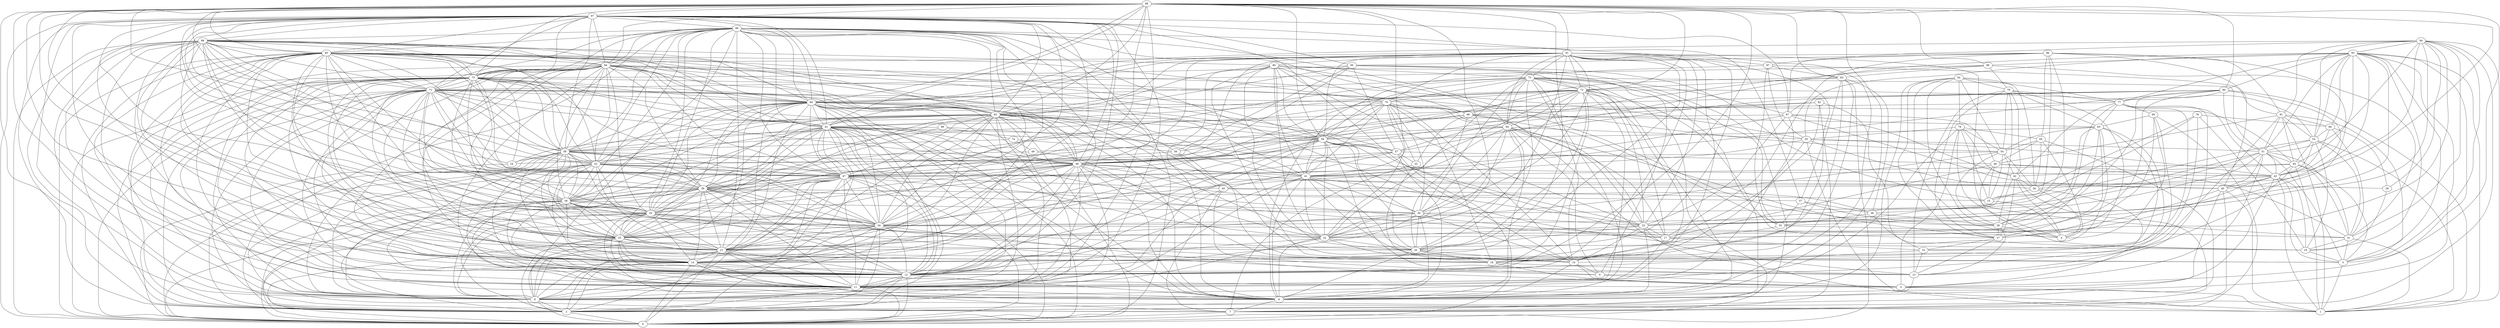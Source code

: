digraph "sensornet-topology" {
label = "";
rankdir="BT";"0"->"2" [arrowhead = "both"] 
"0"->"7" [arrowhead = "both"] 
"0"->"8" [arrowhead = "both"] 
"0"->"11" [arrowhead = "both"] 
"0"->"12" [arrowhead = "both"] 
"0"->"14" [arrowhead = "both"] 
"0"->"21" [arrowhead = "both"] 
"0"->"25" [arrowhead = "both"] 
"0"->"35" [arrowhead = "both"] 
"0"->"38" [arrowhead = "both"] 
"0"->"39" [arrowhead = "both"] 
"0"->"47" [arrowhead = "both"] 
"0"->"52" [arrowhead = "both"] 
"0"->"57" [arrowhead = "both"] 
"0"->"58" [arrowhead = "both"] 
"0"->"61" [arrowhead = "both"] 
"0"->"62" [arrowhead = "both"] 
"0"->"64" [arrowhead = "both"] 
"0"->"71" [arrowhead = "both"] 
"0"->"73" [arrowhead = "both"] 
"0"->"75" [arrowhead = "both"] 
"0"->"83" [arrowhead = "both"] 
"0"->"85" [arrowhead = "both"] 
"0"->"88" [arrowhead = "both"] 
"0"->"89" [arrowhead = "both"] 
"0"->"97" [arrowhead = "both"] 
"1"->"3" [arrowhead = "both"] 
"1"->"5" [arrowhead = "both"] 
"1"->"8" [arrowhead = "both"] 
"1"->"23" [arrowhead = "both"] 
"1"->"31" [arrowhead = "both"] 
"1"->"40" [arrowhead = "both"] 
"1"->"43" [arrowhead = "both"] 
"1"->"44" [arrowhead = "both"] 
"1"->"53" [arrowhead = "both"] 
"1"->"55" [arrowhead = "both"] 
"1"->"81" [arrowhead = "both"] 
"1"->"90" [arrowhead = "both"] 
"1"->"93" [arrowhead = "both"] 
"1"->"94" [arrowhead = "both"] 
"2"->"8" [arrowhead = "both"] 
"2"->"11" [arrowhead = "both"] 
"2"->"12" [arrowhead = "both"] 
"2"->"14" [arrowhead = "both"] 
"2"->"21" [arrowhead = "both"] 
"2"->"25" [arrowhead = "both"] 
"2"->"34" [arrowhead = "both"] 
"2"->"35" [arrowhead = "both"] 
"2"->"38" [arrowhead = "both"] 
"2"->"39" [arrowhead = "both"] 
"2"->"40" [arrowhead = "both"] 
"2"->"47" [arrowhead = "both"] 
"2"->"58" [arrowhead = "both"] 
"2"->"61" [arrowhead = "both"] 
"2"->"62" [arrowhead = "both"] 
"2"->"64" [arrowhead = "both"] 
"2"->"65" [arrowhead = "both"] 
"2"->"71" [arrowhead = "both"] 
"2"->"72" [arrowhead = "both"] 
"2"->"75" [arrowhead = "both"] 
"2"->"84" [arrowhead = "both"] 
"2"->"85" [arrowhead = "both"] 
"2"->"88" [arrowhead = "both"] 
"2"->"89" [arrowhead = "both"] 
"2"->"97" [arrowhead = "both"] 
"3"->"19" [arrowhead = "both"] 
"3"->"31" [arrowhead = "both"] 
"3"->"43" [arrowhead = "both"] 
"3"->"44" [arrowhead = "both"] 
"3"->"51" [arrowhead = "both"] 
"3"->"64" [arrowhead = "both"] 
"3"->"81" [arrowhead = "both"] 
"3"->"85" [arrowhead = "both"] 
"3"->"93" [arrowhead = "both"] 
"3"->"94" [arrowhead = "both"] 
"3"->"98" [arrowhead = "both"] 
"4"->"15" [arrowhead = "both"] 
"4"->"26" [arrowhead = "both"] 
"4"->"29" [arrowhead = "both"] 
"4"->"34" [arrowhead = "both"] 
"4"->"42" [arrowhead = "both"] 
"4"->"65" [arrowhead = "both"] 
"4"->"66" [arrowhead = "both"] 
"4"->"76" [arrowhead = "both"] 
"4"->"79" [arrowhead = "both"] 
"4"->"92" [arrowhead = "both"] 
"5"->"6" [arrowhead = "both"] 
"5"->"10" [arrowhead = "both"] 
"5"->"18" [arrowhead = "both"] 
"5"->"26" [arrowhead = "both"] 
"5"->"34" [arrowhead = "both"] 
"5"->"43" [arrowhead = "both"] 
"5"->"51" [arrowhead = "both"] 
"5"->"76" [arrowhead = "both"] 
"5"->"84" [arrowhead = "both"] 
"5"->"93" [arrowhead = "both"] 
"6"->"10" [arrowhead = "both"] 
"6"->"38" [arrowhead = "both"] 
"6"->"45" [arrowhead = "both"] 
"6"->"60" [arrowhead = "both"] 
"6"->"81" [arrowhead = "both"] 
"6"->"95" [arrowhead = "both"] 
"7"->"9" [arrowhead = "both"] 
"7"->"21" [arrowhead = "both"] 
"7"->"32" [arrowhead = "both"] 
"7"->"42" [arrowhead = "both"] 
"7"->"45" [arrowhead = "both"] 
"7"->"58" [arrowhead = "both"] 
"7"->"66" [arrowhead = "both"] 
"7"->"71" [arrowhead = "both"] 
"7"->"82" [arrowhead = "both"] 
"7"->"94" [arrowhead = "both"] 
"7"->"95" [arrowhead = "both"] 
"8"->"11" [arrowhead = "both"] 
"8"->"12" [arrowhead = "both"] 
"8"->"14" [arrowhead = "both"] 
"8"->"21" [arrowhead = "both"] 
"8"->"24" [arrowhead = "both"] 
"8"->"25" [arrowhead = "both"] 
"8"->"34" [arrowhead = "both"] 
"8"->"35" [arrowhead = "both"] 
"8"->"38" [arrowhead = "both"] 
"8"->"39" [arrowhead = "both"] 
"8"->"47" [arrowhead = "both"] 
"8"->"48" [arrowhead = "both"] 
"8"->"52" [arrowhead = "both"] 
"8"->"61" [arrowhead = "both"] 
"8"->"62" [arrowhead = "both"] 
"8"->"64" [arrowhead = "both"] 
"8"->"71" [arrowhead = "both"] 
"8"->"75" [arrowhead = "both"] 
"8"->"76" [arrowhead = "both"] 
"8"->"84" [arrowhead = "both"] 
"8"->"85" [arrowhead = "both"] 
"8"->"88" [arrowhead = "both"] 
"8"->"89" [arrowhead = "both"] 
"8"->"93" [arrowhead = "both"] 
"8"->"97" [arrowhead = "both"] 
"8"->"98" [arrowhead = "both"] 
"9"->"10" [arrowhead = "both"] 
"9"->"11" [arrowhead = "both"] 
"9"->"12" [arrowhead = "both"] 
"9"->"13" [arrowhead = "both"] 
"9"->"14" [arrowhead = "both"] 
"9"->"20" [arrowhead = "both"] 
"9"->"22" [arrowhead = "both"] 
"9"->"23" [arrowhead = "both"] 
"9"->"30" [arrowhead = "both"] 
"9"->"35" [arrowhead = "both"] 
"9"->"40" [arrowhead = "both"] 
"9"->"41" [arrowhead = "both"] 
"9"->"48" [arrowhead = "both"] 
"9"->"57" [arrowhead = "both"] 
"9"->"60" [arrowhead = "both"] 
"9"->"61" [arrowhead = "both"] 
"9"->"62" [arrowhead = "both"] 
"9"->"64" [arrowhead = "both"] 
"9"->"70" [arrowhead = "both"] 
"9"->"72" [arrowhead = "both"] 
"9"->"73" [arrowhead = "both"] 
"9"->"80" [arrowhead = "both"] 
"9"->"85" [arrowhead = "both"] 
"9"->"91" [arrowhead = "both"] 
"9"->"92" [arrowhead = "both"] 
"9"->"98" [arrowhead = "both"] 
"10"->"20" [arrowhead = "both"] 
"10"->"22" [arrowhead = "both"] 
"10"->"23" [arrowhead = "both"] 
"10"->"30" [arrowhead = "both"] 
"10"->"41" [arrowhead = "both"] 
"10"->"55" [arrowhead = "both"] 
"10"->"56" [arrowhead = "both"] 
"10"->"59" [arrowhead = "both"] 
"10"->"70" [arrowhead = "both"] 
"10"->"72" [arrowhead = "both"] 
"10"->"73" [arrowhead = "both"] 
"10"->"78" [arrowhead = "both"] 
"10"->"80" [arrowhead = "both"] 
"10"->"83" [arrowhead = "both"] 
"10"->"91" [arrowhead = "both"] 
"11"->"12" [arrowhead = "both"] 
"11"->"14" [arrowhead = "both"] 
"11"->"17" [arrowhead = "both"] 
"11"->"21" [arrowhead = "both"] 
"11"->"22" [arrowhead = "both"] 
"11"->"25" [arrowhead = "both"] 
"11"->"34" [arrowhead = "both"] 
"11"->"35" [arrowhead = "both"] 
"11"->"38" [arrowhead = "both"] 
"11"->"39" [arrowhead = "both"] 
"11"->"41" [arrowhead = "both"] 
"11"->"47" [arrowhead = "both"] 
"11"->"48" [arrowhead = "both"] 
"11"->"52" [arrowhead = "both"] 
"11"->"58" [arrowhead = "both"] 
"11"->"59" [arrowhead = "both"] 
"11"->"62" [arrowhead = "both"] 
"11"->"64" [arrowhead = "both"] 
"11"->"67" [arrowhead = "both"] 
"11"->"71" [arrowhead = "both"] 
"11"->"72" [arrowhead = "both"] 
"11"->"75" [arrowhead = "both"] 
"11"->"84" [arrowhead = "both"] 
"11"->"85" [arrowhead = "both"] 
"11"->"88" [arrowhead = "both"] 
"11"->"89" [arrowhead = "both"] 
"11"->"91" [arrowhead = "both"] 
"11"->"97" [arrowhead = "both"] 
"11"->"98" [arrowhead = "both"] 
"12"->"14" [arrowhead = "both"] 
"12"->"16" [arrowhead = "both"] 
"12"->"21" [arrowhead = "both"] 
"12"->"22" [arrowhead = "both"] 
"12"->"25" [arrowhead = "both"] 
"12"->"30" [arrowhead = "both"] 
"12"->"34" [arrowhead = "both"] 
"12"->"35" [arrowhead = "both"] 
"12"->"38" [arrowhead = "both"] 
"12"->"39" [arrowhead = "both"] 
"12"->"41" [arrowhead = "both"] 
"12"->"45" [arrowhead = "both"] 
"12"->"47" [arrowhead = "both"] 
"12"->"48" [arrowhead = "both"] 
"12"->"52" [arrowhead = "both"] 
"12"->"58" [arrowhead = "both"] 
"12"->"59" [arrowhead = "both"] 
"12"->"61" [arrowhead = "both"] 
"12"->"64" [arrowhead = "both"] 
"12"->"71" [arrowhead = "both"] 
"12"->"72" [arrowhead = "both"] 
"12"->"75" [arrowhead = "both"] 
"12"->"84" [arrowhead = "both"] 
"12"->"85" [arrowhead = "both"] 
"12"->"88" [arrowhead = "both"] 
"12"->"89" [arrowhead = "both"] 
"12"->"91" [arrowhead = "both"] 
"12"->"97" [arrowhead = "both"] 
"12"->"98" [arrowhead = "both"] 
"13"->"16" [arrowhead = "both"] 
"13"->"18" [arrowhead = "both"] 
"13"->"27" [arrowhead = "both"] 
"13"->"29" [arrowhead = "both"] 
"13"->"59" [arrowhead = "both"] 
"13"->"66" [arrowhead = "both"] 
"13"->"68" [arrowhead = "both"] 
"13"->"77" [arrowhead = "both"] 
"13"->"79" [arrowhead = "both"] 
"13"->"88" [arrowhead = "both"] 
"14"->"21" [arrowhead = "both"] 
"14"->"25" [arrowhead = "both"] 
"14"->"34" [arrowhead = "both"] 
"14"->"35" [arrowhead = "both"] 
"14"->"38" [arrowhead = "both"] 
"14"->"39" [arrowhead = "both"] 
"14"->"41" [arrowhead = "both"] 
"14"->"44" [arrowhead = "both"] 
"14"->"47" [arrowhead = "both"] 
"14"->"48" [arrowhead = "both"] 
"14"->"52" [arrowhead = "both"] 
"14"->"58" [arrowhead = "both"] 
"14"->"59" [arrowhead = "both"] 
"14"->"61" [arrowhead = "both"] 
"14"->"62" [arrowhead = "both"] 
"14"->"71" [arrowhead = "both"] 
"14"->"75" [arrowhead = "both"] 
"14"->"84" [arrowhead = "both"] 
"14"->"85" [arrowhead = "both"] 
"14"->"88" [arrowhead = "both"] 
"14"->"89" [arrowhead = "both"] 
"14"->"91" [arrowhead = "both"] 
"14"->"97" [arrowhead = "both"] 
"14"->"98" [arrowhead = "both"] 
"15"->"26" [arrowhead = "both"] 
"15"->"45" [arrowhead = "both"] 
"15"->"46" [arrowhead = "both"] 
"15"->"54" [arrowhead = "both"] 
"15"->"76" [arrowhead = "both"] 
"15"->"78" [arrowhead = "both"] 
"15"->"95" [arrowhead = "both"] 
"15"->"96" [arrowhead = "both"] 
"16"->"17" [arrowhead = "both"] 
"16"->"27" [arrowhead = "both"] 
"16"->"36" [arrowhead = "both"] 
"16"->"63" [arrowhead = "both"] 
"16"->"77" [arrowhead = "both"] 
"17"->"23" [arrowhead = "both"] 
"17"->"40" [arrowhead = "both"] 
"17"->"46" [arrowhead = "both"] 
"17"->"47" [arrowhead = "both"] 
"17"->"60" [arrowhead = "both"] 
"17"->"61" [arrowhead = "both"] 
"17"->"73" [arrowhead = "both"] 
"17"->"94" [arrowhead = "both"] 
"17"->"96" [arrowhead = "both"] 
"17"->"97" [arrowhead = "both"] 
"18"->"20" [arrowhead = "both"] 
"18"->"25" [arrowhead = "both"] 
"18"->"32" [arrowhead = "both"] 
"18"->"33" [arrowhead = "both"] 
"18"->"39" [arrowhead = "both"] 
"18"->"49" [arrowhead = "both"] 
"18"->"63" [arrowhead = "both"] 
"18"->"70" [arrowhead = "both"] 
"18"->"75" [arrowhead = "both"] 
"18"->"82" [arrowhead = "both"] 
"18"->"83" [arrowhead = "both"] 
"19"->"28" [arrowhead = "both"] 
"19"->"31" [arrowhead = "both"] 
"19"->"43" [arrowhead = "both"] 
"19"->"46" [arrowhead = "both"] 
"19"->"53" [arrowhead = "both"] 
"19"->"78" [arrowhead = "both"] 
"19"->"82" [arrowhead = "both"] 
"19"->"89" [arrowhead = "both"] 
"19"->"93" [arrowhead = "both"] 
"20"->"22" [arrowhead = "both"] 
"20"->"23" [arrowhead = "both"] 
"20"->"30" [arrowhead = "both"] 
"20"->"35" [arrowhead = "both"] 
"20"->"41" [arrowhead = "both"] 
"20"->"59" [arrowhead = "both"] 
"20"->"60" [arrowhead = "both"] 
"20"->"68" [arrowhead = "both"] 
"20"->"72" [arrowhead = "both"] 
"20"->"73" [arrowhead = "both"] 
"20"->"75" [arrowhead = "both"] 
"20"->"80" [arrowhead = "both"] 
"20"->"91" [arrowhead = "both"] 
"21"->"25" [arrowhead = "both"] 
"21"->"30" [arrowhead = "both"] 
"21"->"34" [arrowhead = "both"] 
"21"->"35" [arrowhead = "both"] 
"21"->"38" [arrowhead = "both"] 
"21"->"39" [arrowhead = "both"] 
"21"->"47" [arrowhead = "both"] 
"21"->"48" [arrowhead = "both"] 
"21"->"52" [arrowhead = "both"] 
"21"->"57" [arrowhead = "both"] 
"21"->"58" [arrowhead = "both"] 
"21"->"61" [arrowhead = "both"] 
"21"->"62" [arrowhead = "both"] 
"21"->"63" [arrowhead = "both"] 
"21"->"64" [arrowhead = "both"] 
"21"->"75" [arrowhead = "both"] 
"21"->"84" [arrowhead = "both"] 
"21"->"85" [arrowhead = "both"] 
"21"->"88" [arrowhead = "both"] 
"21"->"89" [arrowhead = "both"] 
"21"->"97" [arrowhead = "both"] 
"21"->"98" [arrowhead = "both"] 
"22"->"23" [arrowhead = "both"] 
"22"->"30" [arrowhead = "both"] 
"22"->"35" [arrowhead = "both"] 
"22"->"41" [arrowhead = "both"] 
"22"->"48" [arrowhead = "both"] 
"22"->"59" [arrowhead = "both"] 
"22"->"60" [arrowhead = "both"] 
"22"->"61" [arrowhead = "both"] 
"22"->"62" [arrowhead = "both"] 
"22"->"70" [arrowhead = "both"] 
"22"->"73" [arrowhead = "both"] 
"22"->"80" [arrowhead = "both"] 
"22"->"90" [arrowhead = "both"] 
"22"->"91" [arrowhead = "both"] 
"22"->"98" [arrowhead = "both"] 
"23"->"30" [arrowhead = "both"] 
"23"->"41" [arrowhead = "both"] 
"23"->"51" [arrowhead = "both"] 
"23"->"59" [arrowhead = "both"] 
"23"->"60" [arrowhead = "both"] 
"23"->"67" [arrowhead = "both"] 
"23"->"70" [arrowhead = "both"] 
"23"->"72" [arrowhead = "both"] 
"23"->"80" [arrowhead = "both"] 
"23"->"91" [arrowhead = "both"] 
"23"->"93" [arrowhead = "both"] 
"23"->"94" [arrowhead = "both"] 
"23"->"96" [arrowhead = "both"] 
"24"->"49" [arrowhead = "both"] 
"24"->"58" [arrowhead = "both"] 
"24"->"75" [arrowhead = "both"] 
"24"->"97" [arrowhead = "both"] 
"24"->"99" [arrowhead = "both"] 
"25"->"34" [arrowhead = "both"] 
"25"->"35" [arrowhead = "both"] 
"25"->"38" [arrowhead = "both"] 
"25"->"39" [arrowhead = "both"] 
"25"->"47" [arrowhead = "both"] 
"25"->"48" [arrowhead = "both"] 
"25"->"52" [arrowhead = "both"] 
"25"->"58" [arrowhead = "both"] 
"25"->"61" [arrowhead = "both"] 
"25"->"62" [arrowhead = "both"] 
"25"->"63" [arrowhead = "both"] 
"25"->"64" [arrowhead = "both"] 
"25"->"68" [arrowhead = "both"] 
"25"->"71" [arrowhead = "both"] 
"25"->"84" [arrowhead = "both"] 
"25"->"85" [arrowhead = "both"] 
"25"->"88" [arrowhead = "both"] 
"25"->"89" [arrowhead = "both"] 
"25"->"97" [arrowhead = "both"] 
"25"->"98" [arrowhead = "both"] 
"26"->"42" [arrowhead = "both"] 
"26"->"43" [arrowhead = "both"] 
"26"->"54" [arrowhead = "both"] 
"26"->"55" [arrowhead = "both"] 
"26"->"65" [arrowhead = "both"] 
"26"->"78" [arrowhead = "both"] 
"26"->"92" [arrowhead = "both"] 
"27"->"29" [arrowhead = "both"] 
"27"->"42" [arrowhead = "both"] 
"27"->"43" [arrowhead = "both"] 
"27"->"60" [arrowhead = "both"] 
"27"->"63" [arrowhead = "both"] 
"27"->"66" [arrowhead = "both"] 
"27"->"73" [arrowhead = "both"] 
"27"->"79" [arrowhead = "both"] 
"27"->"92" [arrowhead = "both"] 
"28"->"41" [arrowhead = "both"] 
"28"->"69" [arrowhead = "both"] 
"28"->"94" [arrowhead = "both"] 
"29"->"36" [arrowhead = "both"] 
"29"->"37" [arrowhead = "both"] 
"29"->"42" [arrowhead = "both"] 
"29"->"54" [arrowhead = "both"] 
"29"->"63" [arrowhead = "both"] 
"29"->"77" [arrowhead = "both"] 
"29"->"89" [arrowhead = "both"] 
"29"->"90" [arrowhead = "both"] 
"29"->"92" [arrowhead = "both"] 
"30"->"38" [arrowhead = "both"] 
"30"->"39" [arrowhead = "both"] 
"30"->"41" [arrowhead = "both"] 
"30"->"53" [arrowhead = "both"] 
"30"->"59" [arrowhead = "both"] 
"30"->"60" [arrowhead = "both"] 
"30"->"70" [arrowhead = "both"] 
"30"->"72" [arrowhead = "both"] 
"30"->"73" [arrowhead = "both"] 
"30"->"91" [arrowhead = "both"] 
"31"->"33" [arrowhead = "both"] 
"31"->"44" [arrowhead = "both"] 
"31"->"46" [arrowhead = "both"] 
"31"->"51" [arrowhead = "both"] 
"31"->"53" [arrowhead = "both"] 
"31"->"69" [arrowhead = "both"] 
"31"->"91" [arrowhead = "both"] 
"31"->"94" [arrowhead = "both"] 
"31"->"96" [arrowhead = "both"] 
"32"->"57" [arrowhead = "both"] 
"32"->"68" [arrowhead = "both"] 
"32"->"70" [arrowhead = "both"] 
"33"->"36" [arrowhead = "both"] 
"33"->"37" [arrowhead = "both"] 
"33"->"68" [arrowhead = "both"] 
"33"->"73" [arrowhead = "both"] 
"33"->"86" [arrowhead = "both"] 
"33"->"87" [arrowhead = "both"] 
"34"->"35" [arrowhead = "both"] 
"34"->"38" [arrowhead = "both"] 
"34"->"39" [arrowhead = "both"] 
"34"->"47" [arrowhead = "both"] 
"34"->"48" [arrowhead = "both"] 
"34"->"51" [arrowhead = "both"] 
"34"->"52" [arrowhead = "both"] 
"34"->"54" [arrowhead = "both"] 
"34"->"55" [arrowhead = "both"] 
"34"->"58" [arrowhead = "both"] 
"34"->"61" [arrowhead = "both"] 
"34"->"62" [arrowhead = "both"] 
"34"->"64" [arrowhead = "both"] 
"34"->"71" [arrowhead = "both"] 
"34"->"75" [arrowhead = "both"] 
"34"->"85" [arrowhead = "both"] 
"34"->"88" [arrowhead = "both"] 
"34"->"89" [arrowhead = "both"] 
"34"->"97" [arrowhead = "both"] 
"34"->"98" [arrowhead = "both"] 
"35"->"38" [arrowhead = "both"] 
"35"->"39" [arrowhead = "both"] 
"35"->"47" [arrowhead = "both"] 
"35"->"48" [arrowhead = "both"] 
"35"->"52" [arrowhead = "both"] 
"35"->"58" [arrowhead = "both"] 
"35"->"59" [arrowhead = "both"] 
"35"->"61" [arrowhead = "both"] 
"35"->"62" [arrowhead = "both"] 
"35"->"64" [arrowhead = "both"] 
"35"->"70" [arrowhead = "both"] 
"35"->"71" [arrowhead = "both"] 
"35"->"75" [arrowhead = "both"] 
"35"->"84" [arrowhead = "both"] 
"35"->"88" [arrowhead = "both"] 
"35"->"89" [arrowhead = "both"] 
"35"->"97" [arrowhead = "both"] 
"35"->"98" [arrowhead = "both"] 
"36"->"37" [arrowhead = "both"] 
"36"->"48" [arrowhead = "both"] 
"36"->"51" [arrowhead = "both"] 
"36"->"79" [arrowhead = "both"] 
"36"->"83" [arrowhead = "both"] 
"37"->"39" [arrowhead = "both"] 
"37"->"83" [arrowhead = "both"] 
"37"->"97" [arrowhead = "both"] 
"38"->"39" [arrowhead = "both"] 
"38"->"47" [arrowhead = "both"] 
"38"->"52" [arrowhead = "both"] 
"38"->"58" [arrowhead = "both"] 
"38"->"61" [arrowhead = "both"] 
"38"->"62" [arrowhead = "both"] 
"38"->"64" [arrowhead = "both"] 
"38"->"71" [arrowhead = "both"] 
"38"->"75" [arrowhead = "both"] 
"38"->"80" [arrowhead = "both"] 
"38"->"84" [arrowhead = "both"] 
"38"->"85" [arrowhead = "both"] 
"38"->"89" [arrowhead = "both"] 
"38"->"97" [arrowhead = "both"] 
"39"->"47" [arrowhead = "both"] 
"39"->"52" [arrowhead = "both"] 
"39"->"56" [arrowhead = "both"] 
"39"->"58" [arrowhead = "both"] 
"39"->"61" [arrowhead = "both"] 
"39"->"62" [arrowhead = "both"] 
"39"->"64" [arrowhead = "both"] 
"39"->"68" [arrowhead = "both"] 
"39"->"71" [arrowhead = "both"] 
"39"->"75" [arrowhead = "both"] 
"39"->"84" [arrowhead = "both"] 
"39"->"85" [arrowhead = "both"] 
"39"->"87" [arrowhead = "both"] 
"39"->"88" [arrowhead = "both"] 
"39"->"97" [arrowhead = "both"] 
"39"->"99" [arrowhead = "both"] 
"40"->"43" [arrowhead = "both"] 
"40"->"48" [arrowhead = "both"] 
"40"->"51" [arrowhead = "both"] 
"40"->"52" [arrowhead = "both"] 
"40"->"67" [arrowhead = "both"] 
"40"->"93" [arrowhead = "both"] 
"40"->"96" [arrowhead = "both"] 
"41"->"44" [arrowhead = "both"] 
"41"->"48" [arrowhead = "both"] 
"41"->"59" [arrowhead = "both"] 
"41"->"60" [arrowhead = "both"] 
"41"->"61" [arrowhead = "both"] 
"41"->"62" [arrowhead = "both"] 
"41"->"64" [arrowhead = "both"] 
"41"->"70" [arrowhead = "both"] 
"41"->"72" [arrowhead = "both"] 
"41"->"73" [arrowhead = "both"] 
"41"->"80" [arrowhead = "both"] 
"41"->"98" [arrowhead = "both"] 
"42"->"44" [arrowhead = "both"] 
"42"->"54" [arrowhead = "both"] 
"42"->"67" [arrowhead = "both"] 
"42"->"76" [arrowhead = "both"] 
"42"->"77" [arrowhead = "both"] 
"42"->"79" [arrowhead = "both"] 
"43"->"44" [arrowhead = "both"] 
"43"->"46" [arrowhead = "both"] 
"43"->"51" [arrowhead = "both"] 
"43"->"53" [arrowhead = "both"] 
"43"->"55" [arrowhead = "both"] 
"43"->"69" [arrowhead = "both"] 
"43"->"77" [arrowhead = "both"] 
"43"->"90" [arrowhead = "both"] 
"43"->"94" [arrowhead = "both"] 
"43"->"99" [arrowhead = "both"] 
"44"->"51" [arrowhead = "both"] 
"44"->"53" [arrowhead = "both"] 
"44"->"64" [arrowhead = "both"] 
"44"->"81" [arrowhead = "both"] 
"44"->"93" [arrowhead = "both"] 
"45"->"47" [arrowhead = "both"] 
"45"->"56" [arrowhead = "both"] 
"45"->"57" [arrowhead = "both"] 
"45"->"62" [arrowhead = "both"] 
"45"->"98" [arrowhead = "both"] 
"46"->"57" [arrowhead = "both"] 
"46"->"65" [arrowhead = "both"] 
"46"->"67" [arrowhead = "both"] 
"46"->"81" [arrowhead = "both"] 
"47"->"48" [arrowhead = "both"] 
"47"->"52" [arrowhead = "both"] 
"47"->"58" [arrowhead = "both"] 
"47"->"61" [arrowhead = "both"] 
"47"->"62" [arrowhead = "both"] 
"47"->"64" [arrowhead = "both"] 
"47"->"67" [arrowhead = "both"] 
"47"->"71" [arrowhead = "both"] 
"47"->"75" [arrowhead = "both"] 
"47"->"84" [arrowhead = "both"] 
"47"->"85" [arrowhead = "both"] 
"47"->"88" [arrowhead = "both"] 
"47"->"89" [arrowhead = "both"] 
"47"->"90" [arrowhead = "both"] 
"47"->"91" [arrowhead = "both"] 
"47"->"95" [arrowhead = "both"] 
"47"->"98" [arrowhead = "both"] 
"48"->"57" [arrowhead = "both"] 
"48"->"58" [arrowhead = "both"] 
"48"->"59" [arrowhead = "both"] 
"48"->"61" [arrowhead = "both"] 
"48"->"62" [arrowhead = "both"] 
"48"->"64" [arrowhead = "both"] 
"48"->"71" [arrowhead = "both"] 
"48"->"72" [arrowhead = "both"] 
"48"->"75" [arrowhead = "both"] 
"48"->"84" [arrowhead = "both"] 
"48"->"85" [arrowhead = "both"] 
"48"->"86" [arrowhead = "both"] 
"48"->"90" [arrowhead = "both"] 
"48"->"91" [arrowhead = "both"] 
"48"->"97" [arrowhead = "both"] 
"49"->"59" [arrowhead = "both"] 
"49"->"74" [arrowhead = "both"] 
"51"->"53" [arrowhead = "both"] 
"51"->"55" [arrowhead = "both"] 
"51"->"73" [arrowhead = "both"] 
"51"->"81" [arrowhead = "both"] 
"51"->"90" [arrowhead = "both"] 
"51"->"93" [arrowhead = "both"] 
"51"->"94" [arrowhead = "both"] 
"52"->"54" [arrowhead = "both"] 
"52"->"58" [arrowhead = "both"] 
"52"->"61" [arrowhead = "both"] 
"52"->"62" [arrowhead = "both"] 
"52"->"64" [arrowhead = "both"] 
"52"->"71" [arrowhead = "both"] 
"52"->"75" [arrowhead = "both"] 
"52"->"84" [arrowhead = "both"] 
"52"->"85" [arrowhead = "both"] 
"52"->"88" [arrowhead = "both"] 
"52"->"89" [arrowhead = "both"] 
"52"->"90" [arrowhead = "both"] 
"52"->"97" [arrowhead = "both"] 
"53"->"69" [arrowhead = "both"] 
"53"->"72" [arrowhead = "both"] 
"53"->"81" [arrowhead = "both"] 
"53"->"93" [arrowhead = "both"] 
"53"->"94" [arrowhead = "both"] 
"54"->"63" [arrowhead = "both"] 
"54"->"65" [arrowhead = "both"] 
"54"->"76" [arrowhead = "both"] 
"54"->"79" [arrowhead = "both"] 
"54"->"84" [arrowhead = "both"] 
"54"->"92" [arrowhead = "both"] 
"55"->"60" [arrowhead = "both"] 
"55"->"76" [arrowhead = "both"] 
"55"->"84" [arrowhead = "both"] 
"55"->"87" [arrowhead = "both"] 
"55"->"93" [arrowhead = "both"] 
"56"->"60" [arrowhead = "both"] 
"56"->"62" [arrowhead = "both"] 
"56"->"74" [arrowhead = "both"] 
"56"->"95" [arrowhead = "both"] 
"57"->"59" [arrowhead = "both"] 
"57"->"71" [arrowhead = "both"] 
"57"->"82" [arrowhead = "both"] 
"57"->"84" [arrowhead = "both"] 
"57"->"93" [arrowhead = "both"] 
"57"->"95" [arrowhead = "both"] 
"58"->"61" [arrowhead = "both"] 
"58"->"62" [arrowhead = "both"] 
"58"->"64" [arrowhead = "both"] 
"58"->"71" [arrowhead = "both"] 
"58"->"74" [arrowhead = "both"] 
"58"->"75" [arrowhead = "both"] 
"58"->"77" [arrowhead = "both"] 
"58"->"84" [arrowhead = "both"] 
"58"->"85" [arrowhead = "both"] 
"58"->"88" [arrowhead = "both"] 
"58"->"89" [arrowhead = "both"] 
"58"->"97" [arrowhead = "both"] 
"58"->"98" [arrowhead = "both"] 
"59"->"60" [arrowhead = "both"] 
"59"->"61" [arrowhead = "both"] 
"59"->"62" [arrowhead = "both"] 
"59"->"63" [arrowhead = "both"] 
"59"->"64" [arrowhead = "both"] 
"59"->"70" [arrowhead = "both"] 
"59"->"72" [arrowhead = "both"] 
"59"->"73" [arrowhead = "both"] 
"59"->"80" [arrowhead = "both"] 
"59"->"85" [arrowhead = "both"] 
"59"->"91" [arrowhead = "both"] 
"59"->"98" [arrowhead = "both"] 
"60"->"70" [arrowhead = "both"] 
"60"->"72" [arrowhead = "both"] 
"60"->"73" [arrowhead = "both"] 
"60"->"80" [arrowhead = "both"] 
"60"->"91" [arrowhead = "both"] 
"61"->"62" [arrowhead = "both"] 
"61"->"64" [arrowhead = "both"] 
"61"->"67" [arrowhead = "both"] 
"61"->"71" [arrowhead = "both"] 
"61"->"72" [arrowhead = "both"] 
"61"->"75" [arrowhead = "both"] 
"61"->"84" [arrowhead = "both"] 
"61"->"85" [arrowhead = "both"] 
"61"->"88" [arrowhead = "both"] 
"61"->"89" [arrowhead = "both"] 
"61"->"91" [arrowhead = "both"] 
"61"->"97" [arrowhead = "both"] 
"61"->"98" [arrowhead = "both"] 
"62"->"64" [arrowhead = "both"] 
"62"->"71" [arrowhead = "both"] 
"62"->"72" [arrowhead = "both"] 
"62"->"75" [arrowhead = "both"] 
"62"->"84" [arrowhead = "both"] 
"62"->"85" [arrowhead = "both"] 
"62"->"88" [arrowhead = "both"] 
"62"->"89" [arrowhead = "both"] 
"62"->"91" [arrowhead = "both"] 
"62"->"95" [arrowhead = "both"] 
"62"->"97" [arrowhead = "both"] 
"62"->"98" [arrowhead = "both"] 
"63"->"66" [arrowhead = "both"] 
"63"->"68" [arrowhead = "both"] 
"63"->"77" [arrowhead = "both"] 
"63"->"79" [arrowhead = "both"] 
"64"->"71" [arrowhead = "both"] 
"64"->"73" [arrowhead = "both"] 
"64"->"75" [arrowhead = "both"] 
"64"->"84" [arrowhead = "both"] 
"64"->"85" [arrowhead = "both"] 
"64"->"88" [arrowhead = "both"] 
"64"->"89" [arrowhead = "both"] 
"64"->"91" [arrowhead = "both"] 
"64"->"94" [arrowhead = "both"] 
"64"->"97" [arrowhead = "both"] 
"64"->"98" [arrowhead = "both"] 
"65"->"76" [arrowhead = "both"] 
"65"->"96" [arrowhead = "both"] 
"66"->"77" [arrowhead = "both"] 
"67"->"73" [arrowhead = "both"] 
"67"->"90" [arrowhead = "both"] 
"67"->"96" [arrowhead = "both"] 
"67"->"97" [arrowhead = "both"] 
"68"->"70" [arrowhead = "both"] 
"68"->"75" [arrowhead = "both"] 
"68"->"82" [arrowhead = "both"] 
"68"->"83" [arrowhead = "both"] 
"68"->"89" [arrowhead = "both"] 
"69"->"78" [arrowhead = "both"] 
"69"->"81" [arrowhead = "both"] 
"69"->"93" [arrowhead = "both"] 
"70"->"71" [arrowhead = "both"] 
"70"->"72" [arrowhead = "both"] 
"70"->"73" [arrowhead = "both"] 
"70"->"80" [arrowhead = "both"] 
"70"->"85" [arrowhead = "both"] 
"70"->"91" [arrowhead = "both"] 
"71"->"75" [arrowhead = "both"] 
"71"->"84" [arrowhead = "both"] 
"71"->"85" [arrowhead = "both"] 
"71"->"86" [arrowhead = "both"] 
"71"->"88" [arrowhead = "both"] 
"71"->"89" [arrowhead = "both"] 
"71"->"97" [arrowhead = "both"] 
"71"->"98" [arrowhead = "both"] 
"72"->"73" [arrowhead = "both"] 
"72"->"80" [arrowhead = "both"] 
"72"->"83" [arrowhead = "both"] 
"72"->"91" [arrowhead = "both"] 
"72"->"98" [arrowhead = "both"] 
"73"->"80" [arrowhead = "both"] 
"73"->"91" [arrowhead = "both"] 
"74"->"99" [arrowhead = "both"] 
"75"->"84" [arrowhead = "both"] 
"75"->"85" [arrowhead = "both"] 
"75"->"88" [arrowhead = "both"] 
"75"->"89" [arrowhead = "both"] 
"75"->"95" [arrowhead = "both"] 
"75"->"96" [arrowhead = "both"] 
"75"->"97" [arrowhead = "both"] 
"75"->"98" [arrowhead = "both"] 
"76"->"92" [arrowhead = "both"] 
"77"->"79" [arrowhead = "both"] 
"77"->"90" [arrowhead = "both"] 
"77"->"92" [arrowhead = "both"] 
"77"->"93" [arrowhead = "both"] 
"79"->"86" [arrowhead = "both"] 
"79"->"92" [arrowhead = "both"] 
"80"->"88" [arrowhead = "both"] 
"80"->"91" [arrowhead = "both"] 
"81"->"87" [arrowhead = "both"] 
"81"->"94" [arrowhead = "both"] 
"81"->"96" [arrowhead = "both"] 
"83"->"86" [arrowhead = "both"] 
"83"->"87" [arrowhead = "both"] 
"83"->"98" [arrowhead = "both"] 
"84"->"85" [arrowhead = "both"] 
"84"->"88" [arrowhead = "both"] 
"84"->"89" [arrowhead = "both"] 
"84"->"97" [arrowhead = "both"] 
"84"->"98" [arrowhead = "both"] 
"85"->"88" [arrowhead = "both"] 
"85"->"89" [arrowhead = "both"] 
"85"->"97" [arrowhead = "both"] 
"85"->"98" [arrowhead = "both"] 
"86"->"93" [arrowhead = "both"] 
"86"->"98" [arrowhead = "both"] 
"87"->"89" [arrowhead = "both"] 
"87"->"94" [arrowhead = "both"] 
"88"->"89" [arrowhead = "both"] 
"88"->"97" [arrowhead = "both"] 
"89"->"97" [arrowhead = "both"] 
"90"->"93" [arrowhead = "both"] 
"90"->"98" [arrowhead = "both"] 
"91"->"98" [arrowhead = "both"] 
"93"->"94" [arrowhead = "both"] 
"95"->"96" [arrowhead = "both"] 
"95"->"97" [arrowhead = "both"] 
"97"->"98" [arrowhead = "both"] 
}